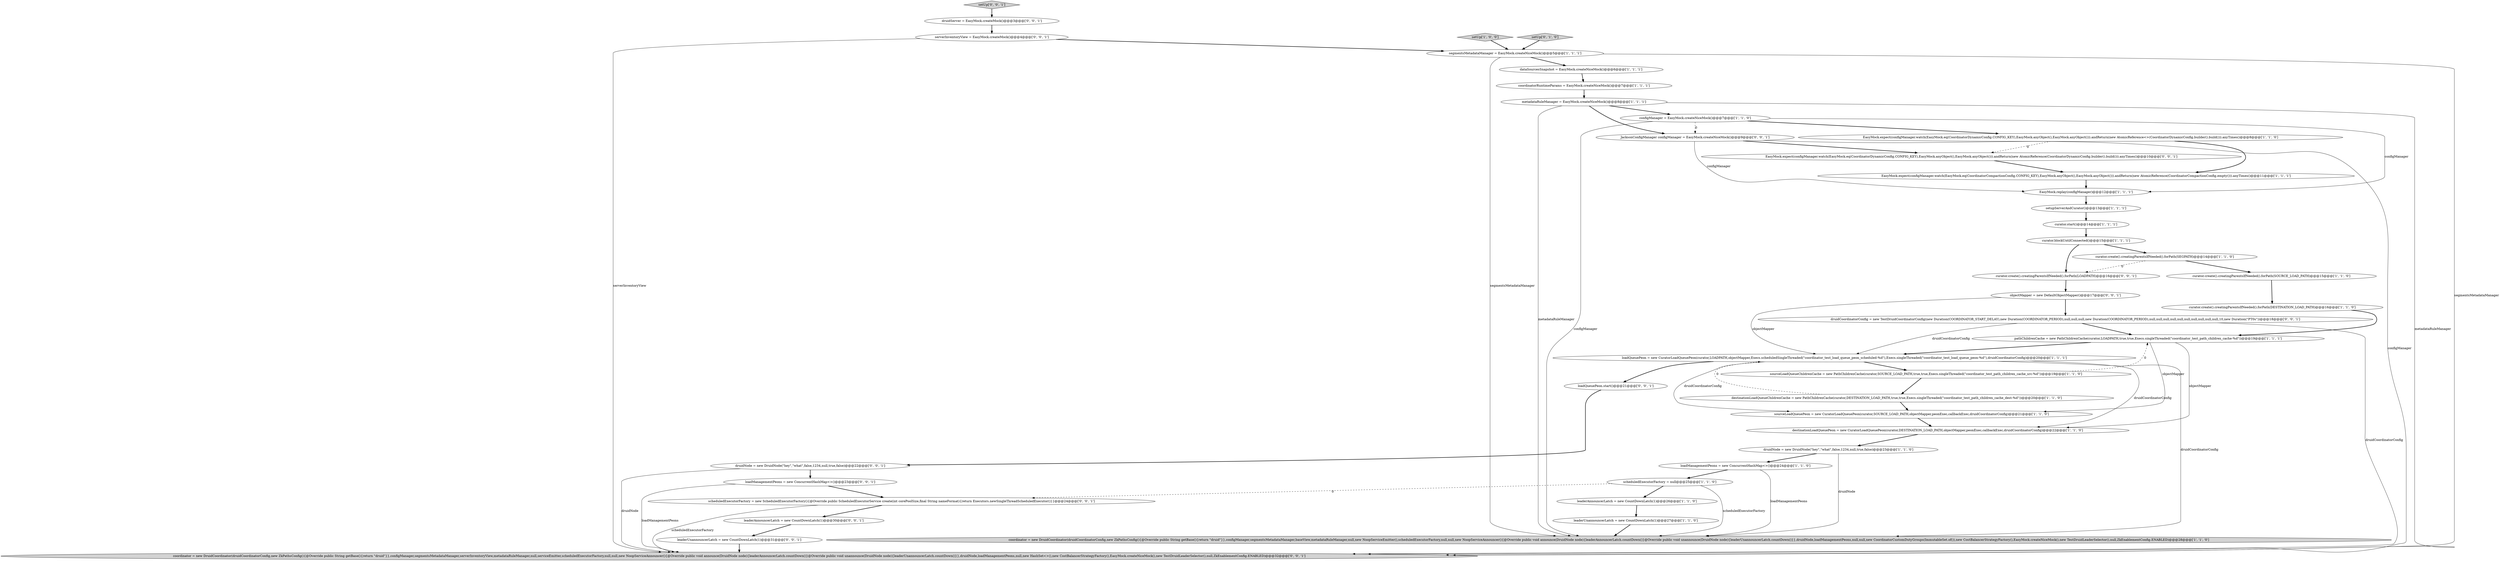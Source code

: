 digraph {
32 [style = filled, label = "setUp['0', '0', '1']", fillcolor = lightgray, shape = diamond image = "AAA0AAABBB3BBB"];
31 [style = filled, label = "serverInventoryView = EasyMock.createMock()@@@4@@@['0', '0', '1']", fillcolor = white, shape = ellipse image = "AAA0AAABBB3BBB"];
25 [style = filled, label = "dataSourcesSnapshot = EasyMock.createNiceMock()@@@6@@@['1', '1', '1']", fillcolor = white, shape = ellipse image = "AAA0AAABBB1BBB"];
15 [style = filled, label = "loadManagementPeons = new ConcurrentHashMap<>()@@@24@@@['1', '1', '0']", fillcolor = white, shape = ellipse image = "AAA0AAABBB1BBB"];
24 [style = filled, label = "EasyMock.replay(configManager)@@@12@@@['1', '1', '1']", fillcolor = white, shape = ellipse image = "AAA0AAABBB1BBB"];
20 [style = filled, label = "EasyMock.expect(configManager.watch(EasyMock.eq(CoordinatorCompactionConfig.CONFIG_KEY),EasyMock.anyObject(),EasyMock.anyObject())).andReturn(new AtomicReference(CoordinatorCompactionConfig.empty())).anyTimes()@@@11@@@['1', '1', '1']", fillcolor = white, shape = ellipse image = "AAA0AAABBB1BBB"];
16 [style = filled, label = "pathChildrenCache = new PathChildrenCache(curator,LOADPATH,true,true,Execs.singleThreaded(\"coordinator_test_path_children_cache-%d\"))@@@19@@@['1', '1', '1']", fillcolor = white, shape = ellipse image = "AAA0AAABBB1BBB"];
39 [style = filled, label = "druidCoordinatorConfig = new TestDruidCoordinatorConfig(new Duration(COORDINATOR_START_DELAY),new Duration(COORDINATOR_PERIOD),null,null,null,new Duration(COORDINATOR_PERIOD),null,null,null,null,null,null,null,null,null,null,10,new Duration(\"PT0s\"))@@@18@@@['0', '0', '1']", fillcolor = white, shape = ellipse image = "AAA0AAABBB3BBB"];
35 [style = filled, label = "curator.create().creatingParentsIfNeeded().forPath(LOADPATH)@@@16@@@['0', '0', '1']", fillcolor = white, shape = ellipse image = "AAA0AAABBB3BBB"];
22 [style = filled, label = "EasyMock.expect(configManager.watch(EasyMock.eq(CoordinatorDynamicConfig.CONFIG_KEY),EasyMock.anyObject(),EasyMock.anyObject())).andReturn(new AtomicReference<>(CoordinatorDynamicConfig.builder().build())).anyTimes()@@@8@@@['1', '1', '0']", fillcolor = white, shape = ellipse image = "AAA0AAABBB1BBB"];
11 [style = filled, label = "segmentsMetadataManager = EasyMock.createNiceMock()@@@5@@@['1', '1', '1']", fillcolor = white, shape = ellipse image = "AAA0AAABBB1BBB"];
0 [style = filled, label = "setupServerAndCurator()@@@13@@@['1', '1', '1']", fillcolor = white, shape = ellipse image = "AAA0AAABBB1BBB"];
10 [style = filled, label = "curator.blockUntilConnected()@@@15@@@['1', '1', '1']", fillcolor = white, shape = ellipse image = "AAA0AAABBB1BBB"];
6 [style = filled, label = "setUp['1', '0', '0']", fillcolor = lightgray, shape = diamond image = "AAA0AAABBB1BBB"];
26 [style = filled, label = "coordinator = new DruidCoordinator(druidCoordinatorConfig,new ZkPathsConfig(){@Override public String getBase(){return \"druid\"}},configManager,segmentsMetadataManager,baseView,metadataRuleManager,null,new NoopServiceEmitter(),scheduledExecutorFactory,null,null,new NoopServiceAnnouncer(){@Override public void announce(DruidNode node){leaderAnnouncerLatch.countDown()}@Override public void unannounce(DruidNode node){leaderUnannouncerLatch.countDown()}},druidNode,loadManagementPeons,null,null,new CoordinatorCustomDutyGroups(ImmutableSet.of()),new CostBalancerStrategyFactory(),EasyMock.createNiceMock(),new TestDruidLeaderSelector(),null,ZkEnablementConfig.ENABLED)@@@28@@@['1', '1', '0']", fillcolor = lightgray, shape = ellipse image = "AAA0AAABBB1BBB"];
14 [style = filled, label = "leaderUnannouncerLatch = new CountDownLatch(1)@@@27@@@['1', '1', '0']", fillcolor = white, shape = ellipse image = "AAA0AAABBB1BBB"];
41 [style = filled, label = "druidNode = new DruidNode(\"hey\",\"what\",false,1234,null,true,false)@@@22@@@['0', '0', '1']", fillcolor = white, shape = ellipse image = "AAA0AAABBB3BBB"];
42 [style = filled, label = "druidServer = EasyMock.createMock()@@@3@@@['0', '0', '1']", fillcolor = white, shape = ellipse image = "AAA0AAABBB3BBB"];
29 [style = filled, label = "coordinator = new DruidCoordinator(druidCoordinatorConfig,new ZkPathsConfig(){@Override public String getBase(){return \"druid\"}},configManager,segmentsMetadataManager,serverInventoryView,metadataRuleManager,null,serviceEmitter,scheduledExecutorFactory,null,null,new NoopServiceAnnouncer(){@Override public void announce(DruidNode node){leaderAnnouncerLatch.countDown()}@Override public void unannounce(DruidNode node){leaderUnannouncerLatch.countDown()}},druidNode,loadManagementPeons,null,new HashSet<>(),new CostBalancerStrategyFactory(),EasyMock.createNiceMock(),new TestDruidLeaderSelector(),null,ZkEnablementConfig.ENABLED)@@@32@@@['0', '0', '1']", fillcolor = lightgray, shape = ellipse image = "AAA0AAABBB3BBB"];
18 [style = filled, label = "configManager = EasyMock.createNiceMock()@@@7@@@['1', '1', '0']", fillcolor = white, shape = ellipse image = "AAA0AAABBB1BBB"];
27 [style = filled, label = "setUp['0', '1', '0']", fillcolor = lightgray, shape = diamond image = "AAA0AAABBB2BBB"];
30 [style = filled, label = "EasyMock.expect(configManager.watch(EasyMock.eq(CoordinatorDynamicConfig.CONFIG_KEY),EasyMock.anyObject(),EasyMock.anyObject())).andReturn(new AtomicReference(CoordinatorDynamicConfig.builder().build())).anyTimes()@@@10@@@['0', '0', '1']", fillcolor = white, shape = ellipse image = "AAA0AAABBB3BBB"];
40 [style = filled, label = "leaderUnannouncerLatch = new CountDownLatch(1)@@@31@@@['0', '0', '1']", fillcolor = white, shape = ellipse image = "AAA0AAABBB3BBB"];
17 [style = filled, label = "loadQueuePeon = new CuratorLoadQueuePeon(curator,LOADPATH,objectMapper,Execs.scheduledSingleThreaded(\"coordinator_test_load_queue_peon_scheduled-%d\"),Execs.singleThreaded(\"coordinator_test_load_queue_peon-%d\"),druidCoordinatorConfig)@@@20@@@['1', '1', '1']", fillcolor = white, shape = ellipse image = "AAA0AAABBB1BBB"];
34 [style = filled, label = "leaderAnnouncerLatch = new CountDownLatch(1)@@@30@@@['0', '0', '1']", fillcolor = white, shape = ellipse image = "AAA0AAABBB3BBB"];
5 [style = filled, label = "druidNode = new DruidNode(\"hey\",\"what\",false,1234,null,true,false)@@@23@@@['1', '1', '0']", fillcolor = white, shape = ellipse image = "AAA0AAABBB1BBB"];
4 [style = filled, label = "curator.create().creatingParentsIfNeeded().forPath(SOURCE_LOAD_PATH)@@@15@@@['1', '1', '0']", fillcolor = white, shape = ellipse image = "AAA0AAABBB1BBB"];
9 [style = filled, label = "scheduledExecutorFactory = null@@@25@@@['1', '1', '0']", fillcolor = white, shape = ellipse image = "AAA0AAABBB1BBB"];
8 [style = filled, label = "coordinatorRuntimeParams = EasyMock.createNiceMock()@@@7@@@['1', '1', '1']", fillcolor = white, shape = ellipse image = "AAA0AAABBB1BBB"];
21 [style = filled, label = "destinationLoadQueueChildrenCache = new PathChildrenCache(curator,DESTINATION_LOAD_PATH,true,true,Execs.singleThreaded(\"coordinator_test_path_children_cache_dest-%d\"))@@@20@@@['1', '1', '0']", fillcolor = white, shape = ellipse image = "AAA0AAABBB1BBB"];
12 [style = filled, label = "curator.create().creatingParentsIfNeeded().forPath(DESTINATION_LOAD_PATH)@@@16@@@['1', '1', '0']", fillcolor = white, shape = ellipse image = "AAA0AAABBB1BBB"];
37 [style = filled, label = "JacksonConfigManager configManager = EasyMock.createNiceMock()@@@9@@@['0', '0', '1']", fillcolor = white, shape = ellipse image = "AAA0AAABBB3BBB"];
19 [style = filled, label = "destinationLoadQueuePeon = new CuratorLoadQueuePeon(curator,DESTINATION_LOAD_PATH,objectMapper,peonExec,callbackExec,druidCoordinatorConfig)@@@22@@@['1', '1', '0']", fillcolor = white, shape = ellipse image = "AAA0AAABBB1BBB"];
23 [style = filled, label = "curator.create().creatingParentsIfNeeded().forPath(SEGPATH)@@@14@@@['1', '1', '0']", fillcolor = white, shape = ellipse image = "AAA0AAABBB1BBB"];
28 [style = filled, label = "loadManagementPeons = new ConcurrentHashMap<>()@@@23@@@['0', '0', '1']", fillcolor = white, shape = ellipse image = "AAA0AAABBB3BBB"];
1 [style = filled, label = "leaderAnnouncerLatch = new CountDownLatch(1)@@@26@@@['1', '1', '0']", fillcolor = white, shape = ellipse image = "AAA0AAABBB1BBB"];
3 [style = filled, label = "sourceLoadQueueChildrenCache = new PathChildrenCache(curator,SOURCE_LOAD_PATH,true,true,Execs.singleThreaded(\"coordinator_test_path_children_cache_src-%d\"))@@@19@@@['1', '1', '0']", fillcolor = white, shape = ellipse image = "AAA0AAABBB1BBB"];
38 [style = filled, label = "loadQueuePeon.start()@@@21@@@['0', '0', '1']", fillcolor = white, shape = ellipse image = "AAA0AAABBB3BBB"];
7 [style = filled, label = "sourceLoadQueuePeon = new CuratorLoadQueuePeon(curator,SOURCE_LOAD_PATH,objectMapper,peonExec,callbackExec,druidCoordinatorConfig)@@@21@@@['1', '1', '0']", fillcolor = white, shape = ellipse image = "AAA0AAABBB1BBB"];
13 [style = filled, label = "metadataRuleManager = EasyMock.createNiceMock()@@@8@@@['1', '1', '1']", fillcolor = white, shape = ellipse image = "AAA0AAABBB1BBB"];
33 [style = filled, label = "scheduledExecutorFactory = new ScheduledExecutorFactory(){@Override public ScheduledExecutorService create(int corePoolSize,final String nameFormat){return Executors.newSingleThreadScheduledExecutor()}}@@@24@@@['0', '0', '1']", fillcolor = white, shape = ellipse image = "AAA0AAABBB3BBB"];
36 [style = filled, label = "objectMapper = new DefaultObjectMapper()@@@17@@@['0', '0', '1']", fillcolor = white, shape = ellipse image = "AAA0AAABBB3BBB"];
2 [style = filled, label = "curator.start()@@@14@@@['1', '1', '1']", fillcolor = white, shape = ellipse image = "AAA0AAABBB1BBB"];
39->16 [style = bold, label=""];
34->40 [style = bold, label=""];
41->29 [style = solid, label="druidNode"];
30->20 [style = bold, label=""];
11->25 [style = bold, label=""];
24->0 [style = bold, label=""];
37->30 [style = bold, label=""];
33->29 [style = solid, label="scheduledExecutorFactory"];
0->2 [style = bold, label=""];
3->16 [style = dashed, label="0"];
23->4 [style = bold, label=""];
23->35 [style = dashed, label="0"];
10->35 [style = bold, label=""];
5->15 [style = bold, label=""];
15->26 [style = solid, label="loadManagementPeons"];
37->24 [style = solid, label="configManager"];
42->31 [style = bold, label=""];
12->16 [style = bold, label=""];
38->41 [style = bold, label=""];
16->17 [style = bold, label=""];
17->26 [style = solid, label="druidCoordinatorConfig"];
8->13 [style = bold, label=""];
2->10 [style = bold, label=""];
9->26 [style = solid, label="scheduledExecutorFactory"];
17->7 [style = solid, label="druidCoordinatorConfig"];
13->29 [style = solid, label="metadataRuleManager"];
31->11 [style = bold, label=""];
36->39 [style = bold, label=""];
16->7 [style = solid, label="objectMapper"];
16->19 [style = solid, label="objectMapper"];
18->24 [style = solid, label="configManager"];
41->28 [style = bold, label=""];
17->19 [style = solid, label="druidCoordinatorConfig"];
9->33 [style = dashed, label="0"];
17->38 [style = bold, label=""];
14->26 [style = bold, label=""];
19->5 [style = bold, label=""];
13->37 [style = bold, label=""];
11->29 [style = solid, label="segmentsMetadataManager"];
18->22 [style = bold, label=""];
13->26 [style = solid, label="metadataRuleManager"];
28->33 [style = bold, label=""];
27->11 [style = bold, label=""];
22->20 [style = bold, label=""];
10->23 [style = bold, label=""];
15->9 [style = bold, label=""];
11->26 [style = solid, label="segmentsMetadataManager"];
37->29 [style = solid, label="configManager"];
6->11 [style = bold, label=""];
28->29 [style = solid, label="loadManagementPeons"];
22->30 [style = dashed, label="0"];
39->17 [style = solid, label="druidCoordinatorConfig"];
31->29 [style = solid, label="serverInventoryView"];
17->3 [style = bold, label=""];
18->37 [style = dashed, label="0"];
4->12 [style = bold, label=""];
21->7 [style = bold, label=""];
3->21 [style = bold, label=""];
25->8 [style = bold, label=""];
1->14 [style = bold, label=""];
39->29 [style = solid, label="druidCoordinatorConfig"];
18->26 [style = solid, label="configManager"];
21->17 [style = dashed, label="0"];
35->36 [style = bold, label=""];
9->1 [style = bold, label=""];
20->24 [style = bold, label=""];
32->42 [style = bold, label=""];
7->19 [style = bold, label=""];
33->34 [style = bold, label=""];
5->26 [style = solid, label="druidNode"];
36->17 [style = solid, label="objectMapper"];
13->18 [style = bold, label=""];
40->29 [style = bold, label=""];
}
